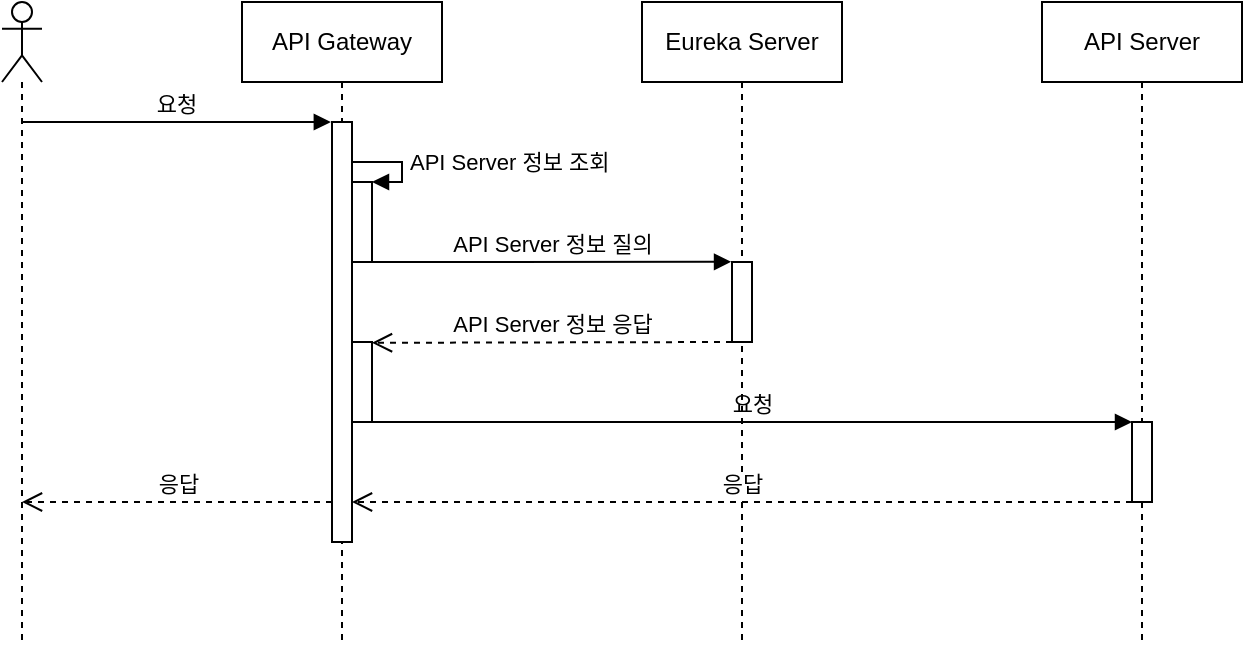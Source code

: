 <mxfile version="11.1.4" type="github"><diagram id="c3xuBEDnhR-ikxxSr0hw" name="페이지-1"><mxGraphModel dx="839" dy="448" grid="1" gridSize="10" guides="1" tooltips="1" connect="1" arrows="1" fold="1" page="1" pageScale="1" pageWidth="827" pageHeight="1169" math="0" shadow="0"><root><mxCell id="0"/><mxCell id="1" parent="0"/><mxCell id="REcNys50DqlyUy9UVye_-1" value="" style="shape=umlLifeline;participant=umlActor;perimeter=lifelinePerimeter;whiteSpace=wrap;html=1;container=1;collapsible=0;recursiveResize=0;verticalAlign=top;spacingTop=36;labelBackgroundColor=#ffffff;outlineConnect=0;" parent="1" vertex="1"><mxGeometry x="40" y="120" width="20" height="320" as="geometry"/></mxCell><mxCell id="REcNys50DqlyUy9UVye_-2" value="API Gateway" style="shape=umlLifeline;perimeter=lifelinePerimeter;whiteSpace=wrap;html=1;container=1;collapsible=0;recursiveResize=0;outlineConnect=0;" parent="1" vertex="1"><mxGeometry x="160" y="120" width="100" height="320" as="geometry"/></mxCell><mxCell id="562b6Jlx1fG0oH0oTIFI-2" value="" style="html=1;points=[];perimeter=orthogonalPerimeter;" vertex="1" parent="REcNys50DqlyUy9UVye_-2"><mxGeometry x="45" y="60" width="10" height="210" as="geometry"/></mxCell><mxCell id="562b6Jlx1fG0oH0oTIFI-3" value="" style="html=1;points=[];perimeter=orthogonalPerimeter;" vertex="1" parent="REcNys50DqlyUy9UVye_-2"><mxGeometry x="55" y="90" width="10" height="40" as="geometry"/></mxCell><mxCell id="562b6Jlx1fG0oH0oTIFI-4" value="API Server 정보 조회" style="edgeStyle=orthogonalEdgeStyle;html=1;align=left;spacingLeft=2;endArrow=block;rounded=0;entryX=1;entryY=0;" edge="1" target="562b6Jlx1fG0oH0oTIFI-3" parent="REcNys50DqlyUy9UVye_-2"><mxGeometry relative="1" as="geometry"><mxPoint x="55" y="80" as="sourcePoint"/><Array as="points"><mxPoint x="55" y="80"/><mxPoint x="80" y="80"/><mxPoint x="80" y="90"/></Array></mxGeometry></mxCell><mxCell id="562b6Jlx1fG0oH0oTIFI-6" value="" style="html=1;points=[];perimeter=orthogonalPerimeter;" vertex="1" parent="REcNys50DqlyUy9UVye_-2"><mxGeometry x="55" y="170" width="10" height="40" as="geometry"/></mxCell><mxCell id="562b6Jlx1fG0oH0oTIFI-10" value="API Server 정보 질의" style="html=1;verticalAlign=bottom;endArrow=block;entryX=-0.048;entryY=-0.002;entryDx=0;entryDy=0;entryPerimeter=0;" edge="1" parent="REcNys50DqlyUy9UVye_-2" target="562b6Jlx1fG0oH0oTIFI-5"><mxGeometry width="80" relative="1" as="geometry"><mxPoint x="65" y="130" as="sourcePoint"/><mxPoint x="244" y="129" as="targetPoint"/></mxGeometry></mxCell><mxCell id="562b6Jlx1fG0oH0oTIFI-12" value="요청" style="html=1;verticalAlign=bottom;endArrow=block;" edge="1" parent="REcNys50DqlyUy9UVye_-2"><mxGeometry width="80" relative="1" as="geometry"><mxPoint x="65" y="210" as="sourcePoint"/><mxPoint x="445" y="210" as="targetPoint"/></mxGeometry></mxCell><mxCell id="REcNys50DqlyUy9UVye_-3" value="Eureka Server" style="shape=umlLifeline;perimeter=lifelinePerimeter;whiteSpace=wrap;html=1;container=1;collapsible=0;recursiveResize=0;outlineConnect=0;" parent="1" vertex="1"><mxGeometry x="360" y="120" width="100" height="320" as="geometry"/></mxCell><mxCell id="562b6Jlx1fG0oH0oTIFI-5" value="" style="html=1;points=[];perimeter=orthogonalPerimeter;" vertex="1" parent="REcNys50DqlyUy9UVye_-3"><mxGeometry x="45" y="130" width="10" height="40" as="geometry"/></mxCell><mxCell id="562b6Jlx1fG0oH0oTIFI-1" value="API Server" style="shape=umlLifeline;perimeter=lifelinePerimeter;whiteSpace=wrap;html=1;container=1;collapsible=0;recursiveResize=0;outlineConnect=0;" vertex="1" parent="1"><mxGeometry x="560" y="120" width="100" height="320" as="geometry"/></mxCell><mxCell id="562b6Jlx1fG0oH0oTIFI-7" value="" style="html=1;points=[];perimeter=orthogonalPerimeter;" vertex="1" parent="562b6Jlx1fG0oH0oTIFI-1"><mxGeometry x="45" y="210" width="10" height="40" as="geometry"/></mxCell><mxCell id="562b6Jlx1fG0oH0oTIFI-8" value="요청" style="html=1;verticalAlign=bottom;endArrow=block;entryX=-0.058;entryY=0;entryDx=0;entryDy=0;entryPerimeter=0;" edge="1" parent="1" source="REcNys50DqlyUy9UVye_-1" target="562b6Jlx1fG0oH0oTIFI-2"><mxGeometry width="80" relative="1" as="geometry"><mxPoint x="120" y="180" as="sourcePoint"/><mxPoint x="200" y="180" as="targetPoint"/><Array as="points"><mxPoint x="170" y="180"/></Array></mxGeometry></mxCell><mxCell id="562b6Jlx1fG0oH0oTIFI-11" value="API Server 정보 응답" style="html=1;verticalAlign=bottom;endArrow=open;dashed=1;endSize=8;entryX=1;entryY=0.01;entryDx=0;entryDy=0;entryPerimeter=0;" edge="1" parent="1" target="562b6Jlx1fG0oH0oTIFI-6"><mxGeometry relative="1" as="geometry"><mxPoint x="405" y="290" as="sourcePoint"/><mxPoint x="325" y="290" as="targetPoint"/></mxGeometry></mxCell><mxCell id="562b6Jlx1fG0oH0oTIFI-13" value="응답" style="html=1;verticalAlign=bottom;endArrow=open;dashed=1;endSize=8;" edge="1" parent="1" target="562b6Jlx1fG0oH0oTIFI-2"><mxGeometry relative="1" as="geometry"><mxPoint x="605" y="370" as="sourcePoint"/><mxPoint x="220" y="370" as="targetPoint"/></mxGeometry></mxCell><mxCell id="562b6Jlx1fG0oH0oTIFI-14" value="응답" style="html=1;verticalAlign=bottom;endArrow=open;dashed=1;endSize=8;" edge="1" parent="1" source="562b6Jlx1fG0oH0oTIFI-2"><mxGeometry relative="1" as="geometry"><mxPoint x="200" y="370" as="sourcePoint"/><mxPoint x="50" y="370" as="targetPoint"/></mxGeometry></mxCell></root></mxGraphModel></diagram></mxfile>